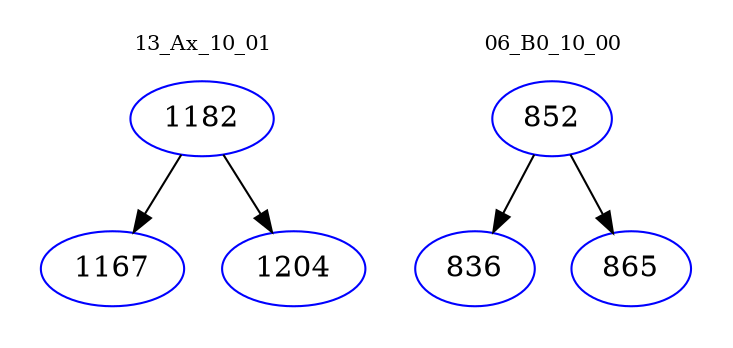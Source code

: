 digraph{
subgraph cluster_0 {
color = white
label = "13_Ax_10_01";
fontsize=10;
T0_1182 [label="1182", color="blue"]
T0_1182 -> T0_1167 [color="black"]
T0_1167 [label="1167", color="blue"]
T0_1182 -> T0_1204 [color="black"]
T0_1204 [label="1204", color="blue"]
}
subgraph cluster_1 {
color = white
label = "06_B0_10_00";
fontsize=10;
T1_852 [label="852", color="blue"]
T1_852 -> T1_836 [color="black"]
T1_836 [label="836", color="blue"]
T1_852 -> T1_865 [color="black"]
T1_865 [label="865", color="blue"]
}
}
